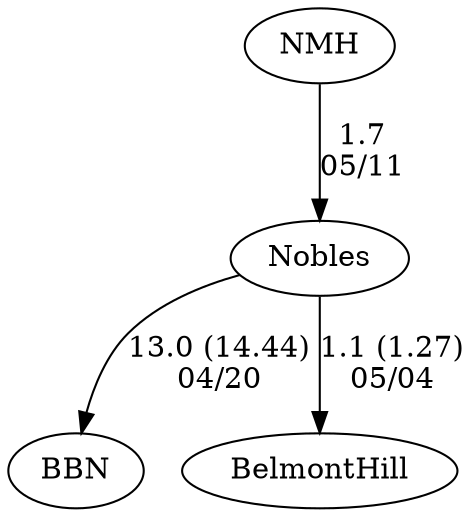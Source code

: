 digraph boys6foursNobles {BBN [URL="boys6foursNoblesBBN.html"];Nobles [URL="boys6foursNoblesNobles.html"];BelmontHill [URL="boys6foursNoblesBelmontHill.html"];NMH [URL="boys6foursNoblesNMH.html"];NMH -> Nobles[label="1.7
05/11", weight="99", tooltip="NEIRA Boys & Girls Fours,NMH vs Nobles and Deerfield			
Distance: 1400m (upriver) Conditions: Beautiful conditions, with light chop and moderate current building slightly through the afternoon. All races started from the same position, but conditions seemed a bit faster for the lower boats compared with the first boat races. Comments: Thank you to Nobles and Deerfield athletes and coaches for some great racing today on the beautiful Connecticut River.
None", URL="https://www.row2k.com/results/resultspage.cfm?UID=ECD4EEF2AD48B36F9C3A8B012076D26E&cat=5", random="random"]; 
Nobles -> BelmontHill[label="1.1 (1.27)
05/04", weight="99", tooltip="NEIRA Boys Fours, Belmont Hill vs Nobles, The Bassett Cup +			
Distance: 1300m Conditions: excellent water, modest wind shifting from mainly cross to mainly head as the racing progressed. Order of racing was 4V8, 3V4, 6V4, 5V4, 4V4/2V4/1V4 Comments: Thanks to all of the Nobles crews for making the trip downstream for a terrific day of racing!
None", URL="https://www.row2k.com/results/resultspage.cfm?UID=A5B89B2E3F4229F69333FE91D686A8AC&cat=1", random="random"]; 
Nobles -> BBN[label="13.0 (14.44)
04/20", weight="87", tooltip="NEIRA,Buckingham, Browne & Nichols vs Nobles, Groton			
Distance: 1350m Conditions: Excellent conditions.
Cloudy and cool
Mostly flat water.
A very light headwind for later races. Comments: In boys 4th boat race, Groton and BB&N clashed blades for roughly the first 20 strokes due to Groton moving into BB&N's lane off the start. This did not affect the order of finish but did have an effect on margins. Both boats handled the situation well once within it.
5th boats raced on the Powerhouse course approximately 2 hours earlier than Varsity racing.
NOTE: 6th, 7th boat races took place on the Charles River JV course, from Northeastern to the Kayak Pavilion.
BB&N and Nobles also raced their 7th and 8th boat crews in eights, a race which was slightly shorter due to a restart.
Times for this race were:
Nobles: 2:22.3
BB&N: 2:30.1
many thanks to all crews and coaches for a great day of racing for full teams.
None", URL="https://www.row2k.com/results/resultspage.cfm?UID=20E78FECE0268B5584D1E5BC6689C505&cat=1", random="random"]}
